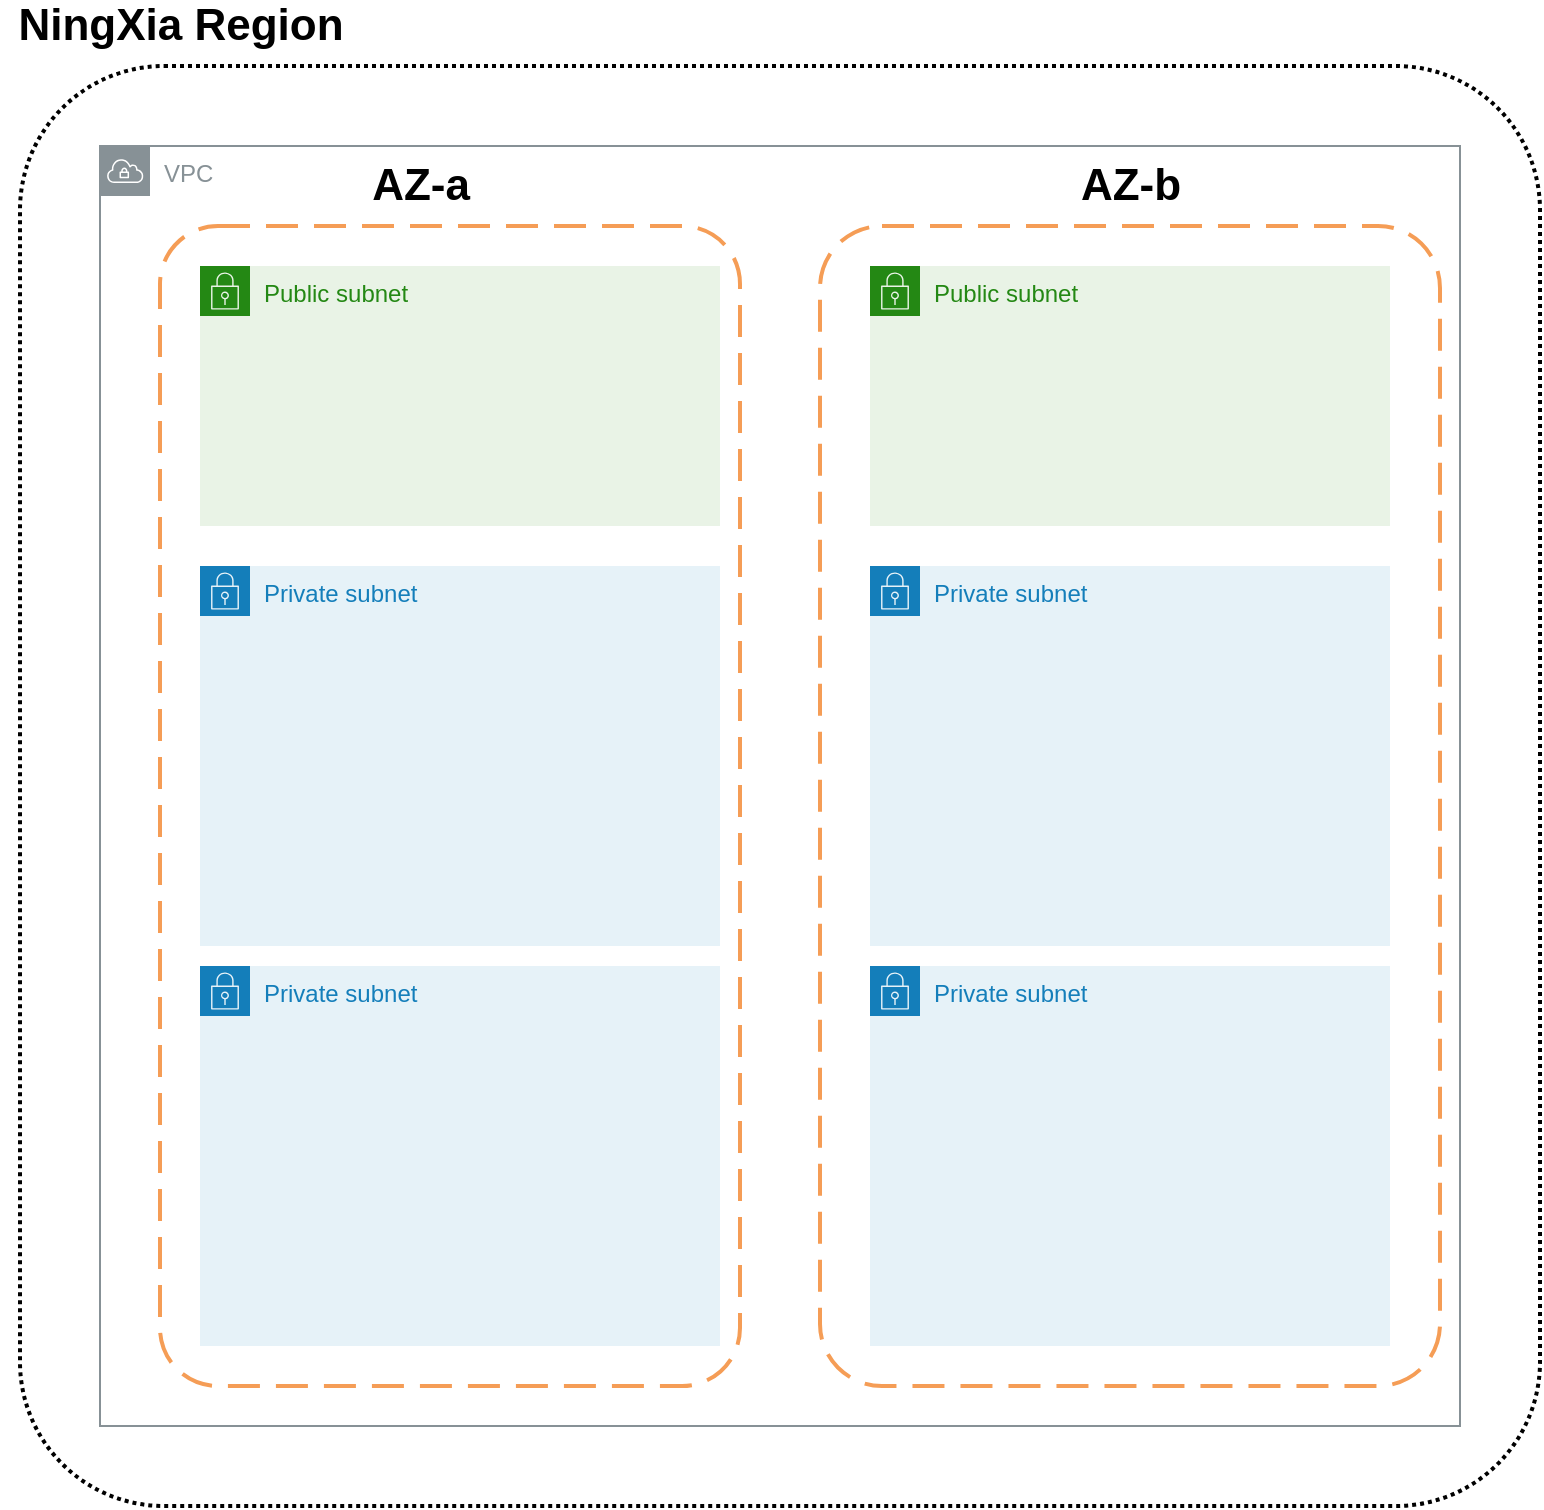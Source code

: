 <mxfile version="13.7.1" type="github">
  <diagram id="ytXVugsddWO0LYC6G2EJ" name="Page-1">
    <mxGraphModel dx="1186" dy="715" grid="1" gridSize="10" guides="1" tooltips="1" connect="1" arrows="1" fold="1" page="1" pageScale="1" pageWidth="827" pageHeight="1169" math="0" shadow="0">
      <root>
        <mxCell id="0" />
        <mxCell id="1" parent="0" />
        <mxCell id="ntQXKBrW-BuxDfOLgOqv-1" value="" style="rounded=1;arcSize=10;dashed=1;fillColor=none;gradientColor=none;dashPattern=1 1;strokeWidth=2;" vertex="1" parent="1">
          <mxGeometry x="40" y="80" width="760" height="720" as="geometry" />
        </mxCell>
        <mxCell id="ntQXKBrW-BuxDfOLgOqv-2" value="&lt;b&gt;&lt;font style=&quot;font-size: 22px&quot;&gt;NingXia Region&lt;/font&gt;&lt;/b&gt;" style="text;html=1;align=center;verticalAlign=middle;resizable=0;points=[];autosize=1;" vertex="1" parent="1">
          <mxGeometry x="30" y="50" width="180" height="20" as="geometry" />
        </mxCell>
        <mxCell id="ntQXKBrW-BuxDfOLgOqv-3" value="VPC" style="outlineConnect=0;gradientColor=none;html=1;whiteSpace=wrap;fontSize=12;fontStyle=0;shape=mxgraph.aws4.group;grIcon=mxgraph.aws4.group_vpc;strokeColor=#879196;fillColor=none;verticalAlign=top;align=left;spacingLeft=30;fontColor=#879196;dashed=0;" vertex="1" parent="1">
          <mxGeometry x="80" y="120" width="680" height="640" as="geometry" />
        </mxCell>
        <mxCell id="ntQXKBrW-BuxDfOLgOqv-4" value="" style="rounded=1;arcSize=10;dashed=1;strokeColor=#F59D56;fillColor=none;gradientColor=none;dashPattern=8 4;strokeWidth=2;" vertex="1" parent="1">
          <mxGeometry x="110" y="160" width="290" height="580" as="geometry" />
        </mxCell>
        <mxCell id="ntQXKBrW-BuxDfOLgOqv-5" value="" style="rounded=1;arcSize=10;dashed=1;strokeColor=#F59D56;fillColor=none;gradientColor=none;dashPattern=8 4;strokeWidth=2;" vertex="1" parent="1">
          <mxGeometry x="440" y="160" width="310" height="580" as="geometry" />
        </mxCell>
        <mxCell id="ntQXKBrW-BuxDfOLgOqv-6" value="&lt;b&gt;&lt;font style=&quot;font-size: 22px&quot;&gt;AZ-a&lt;/font&gt;&lt;/b&gt;" style="text;html=1;align=center;verticalAlign=middle;resizable=0;points=[];autosize=1;" vertex="1" parent="1">
          <mxGeometry x="210" y="130" width="60" height="20" as="geometry" />
        </mxCell>
        <mxCell id="ntQXKBrW-BuxDfOLgOqv-7" value="&lt;b&gt;&lt;font style=&quot;font-size: 22px&quot;&gt;AZ-b&lt;/font&gt;&lt;/b&gt;" style="text;html=1;align=center;verticalAlign=middle;resizable=0;points=[];autosize=1;" vertex="1" parent="1">
          <mxGeometry x="560" y="130" width="70" height="20" as="geometry" />
        </mxCell>
        <mxCell id="ntQXKBrW-BuxDfOLgOqv-8" value="Public subnet" style="points=[[0,0],[0.25,0],[0.5,0],[0.75,0],[1,0],[1,0.25],[1,0.5],[1,0.75],[1,1],[0.75,1],[0.5,1],[0.25,1],[0,1],[0,0.75],[0,0.5],[0,0.25]];outlineConnect=0;gradientColor=none;html=1;whiteSpace=wrap;fontSize=12;fontStyle=0;shape=mxgraph.aws4.group;grIcon=mxgraph.aws4.group_security_group;grStroke=0;strokeColor=#248814;fillColor=#E9F3E6;verticalAlign=top;align=left;spacingLeft=30;fontColor=#248814;dashed=0;" vertex="1" parent="1">
          <mxGeometry x="130" y="180" width="260" height="130" as="geometry" />
        </mxCell>
        <mxCell id="ntQXKBrW-BuxDfOLgOqv-9" value="Public subnet" style="points=[[0,0],[0.25,0],[0.5,0],[0.75,0],[1,0],[1,0.25],[1,0.5],[1,0.75],[1,1],[0.75,1],[0.5,1],[0.25,1],[0,1],[0,0.75],[0,0.5],[0,0.25]];outlineConnect=0;gradientColor=none;html=1;whiteSpace=wrap;fontSize=12;fontStyle=0;shape=mxgraph.aws4.group;grIcon=mxgraph.aws4.group_security_group;grStroke=0;strokeColor=#248814;fillColor=#E9F3E6;verticalAlign=top;align=left;spacingLeft=30;fontColor=#248814;dashed=0;" vertex="1" parent="1">
          <mxGeometry x="465" y="180" width="260" height="130" as="geometry" />
        </mxCell>
        <mxCell id="ntQXKBrW-BuxDfOLgOqv-10" value="Private subnet" style="points=[[0,0],[0.25,0],[0.5,0],[0.75,0],[1,0],[1,0.25],[1,0.5],[1,0.75],[1,1],[0.75,1],[0.5,1],[0.25,1],[0,1],[0,0.75],[0,0.5],[0,0.25]];outlineConnect=0;gradientColor=none;html=1;whiteSpace=wrap;fontSize=12;fontStyle=0;shape=mxgraph.aws4.group;grIcon=mxgraph.aws4.group_security_group;grStroke=0;strokeColor=#147EBA;fillColor=#E6F2F8;verticalAlign=top;align=left;spacingLeft=30;fontColor=#147EBA;dashed=0;" vertex="1" parent="1">
          <mxGeometry x="130" y="330" width="260" height="190" as="geometry" />
        </mxCell>
        <mxCell id="ntQXKBrW-BuxDfOLgOqv-11" value="Private subnet" style="points=[[0,0],[0.25,0],[0.5,0],[0.75,0],[1,0],[1,0.25],[1,0.5],[1,0.75],[1,1],[0.75,1],[0.5,1],[0.25,1],[0,1],[0,0.75],[0,0.5],[0,0.25]];outlineConnect=0;gradientColor=none;html=1;whiteSpace=wrap;fontSize=12;fontStyle=0;shape=mxgraph.aws4.group;grIcon=mxgraph.aws4.group_security_group;grStroke=0;strokeColor=#147EBA;fillColor=#E6F2F8;verticalAlign=top;align=left;spacingLeft=30;fontColor=#147EBA;dashed=0;" vertex="1" parent="1">
          <mxGeometry x="465" y="530" width="260" height="190" as="geometry" />
        </mxCell>
        <mxCell id="ntQXKBrW-BuxDfOLgOqv-12" value="Private subnet" style="points=[[0,0],[0.25,0],[0.5,0],[0.75,0],[1,0],[1,0.25],[1,0.5],[1,0.75],[1,1],[0.75,1],[0.5,1],[0.25,1],[0,1],[0,0.75],[0,0.5],[0,0.25]];outlineConnect=0;gradientColor=none;html=1;whiteSpace=wrap;fontSize=12;fontStyle=0;shape=mxgraph.aws4.group;grIcon=mxgraph.aws4.group_security_group;grStroke=0;strokeColor=#147EBA;fillColor=#E6F2F8;verticalAlign=top;align=left;spacingLeft=30;fontColor=#147EBA;dashed=0;" vertex="1" parent="1">
          <mxGeometry x="130" y="530" width="260" height="190" as="geometry" />
        </mxCell>
        <mxCell id="ntQXKBrW-BuxDfOLgOqv-13" value="Private subnet" style="points=[[0,0],[0.25,0],[0.5,0],[0.75,0],[1,0],[1,0.25],[1,0.5],[1,0.75],[1,1],[0.75,1],[0.5,1],[0.25,1],[0,1],[0,0.75],[0,0.5],[0,0.25]];outlineConnect=0;gradientColor=none;html=1;whiteSpace=wrap;fontSize=12;fontStyle=0;shape=mxgraph.aws4.group;grIcon=mxgraph.aws4.group_security_group;grStroke=0;strokeColor=#147EBA;fillColor=#E6F2F8;verticalAlign=top;align=left;spacingLeft=30;fontColor=#147EBA;dashed=0;" vertex="1" parent="1">
          <mxGeometry x="465" y="330" width="260" height="190" as="geometry" />
        </mxCell>
      </root>
    </mxGraphModel>
  </diagram>
</mxfile>
